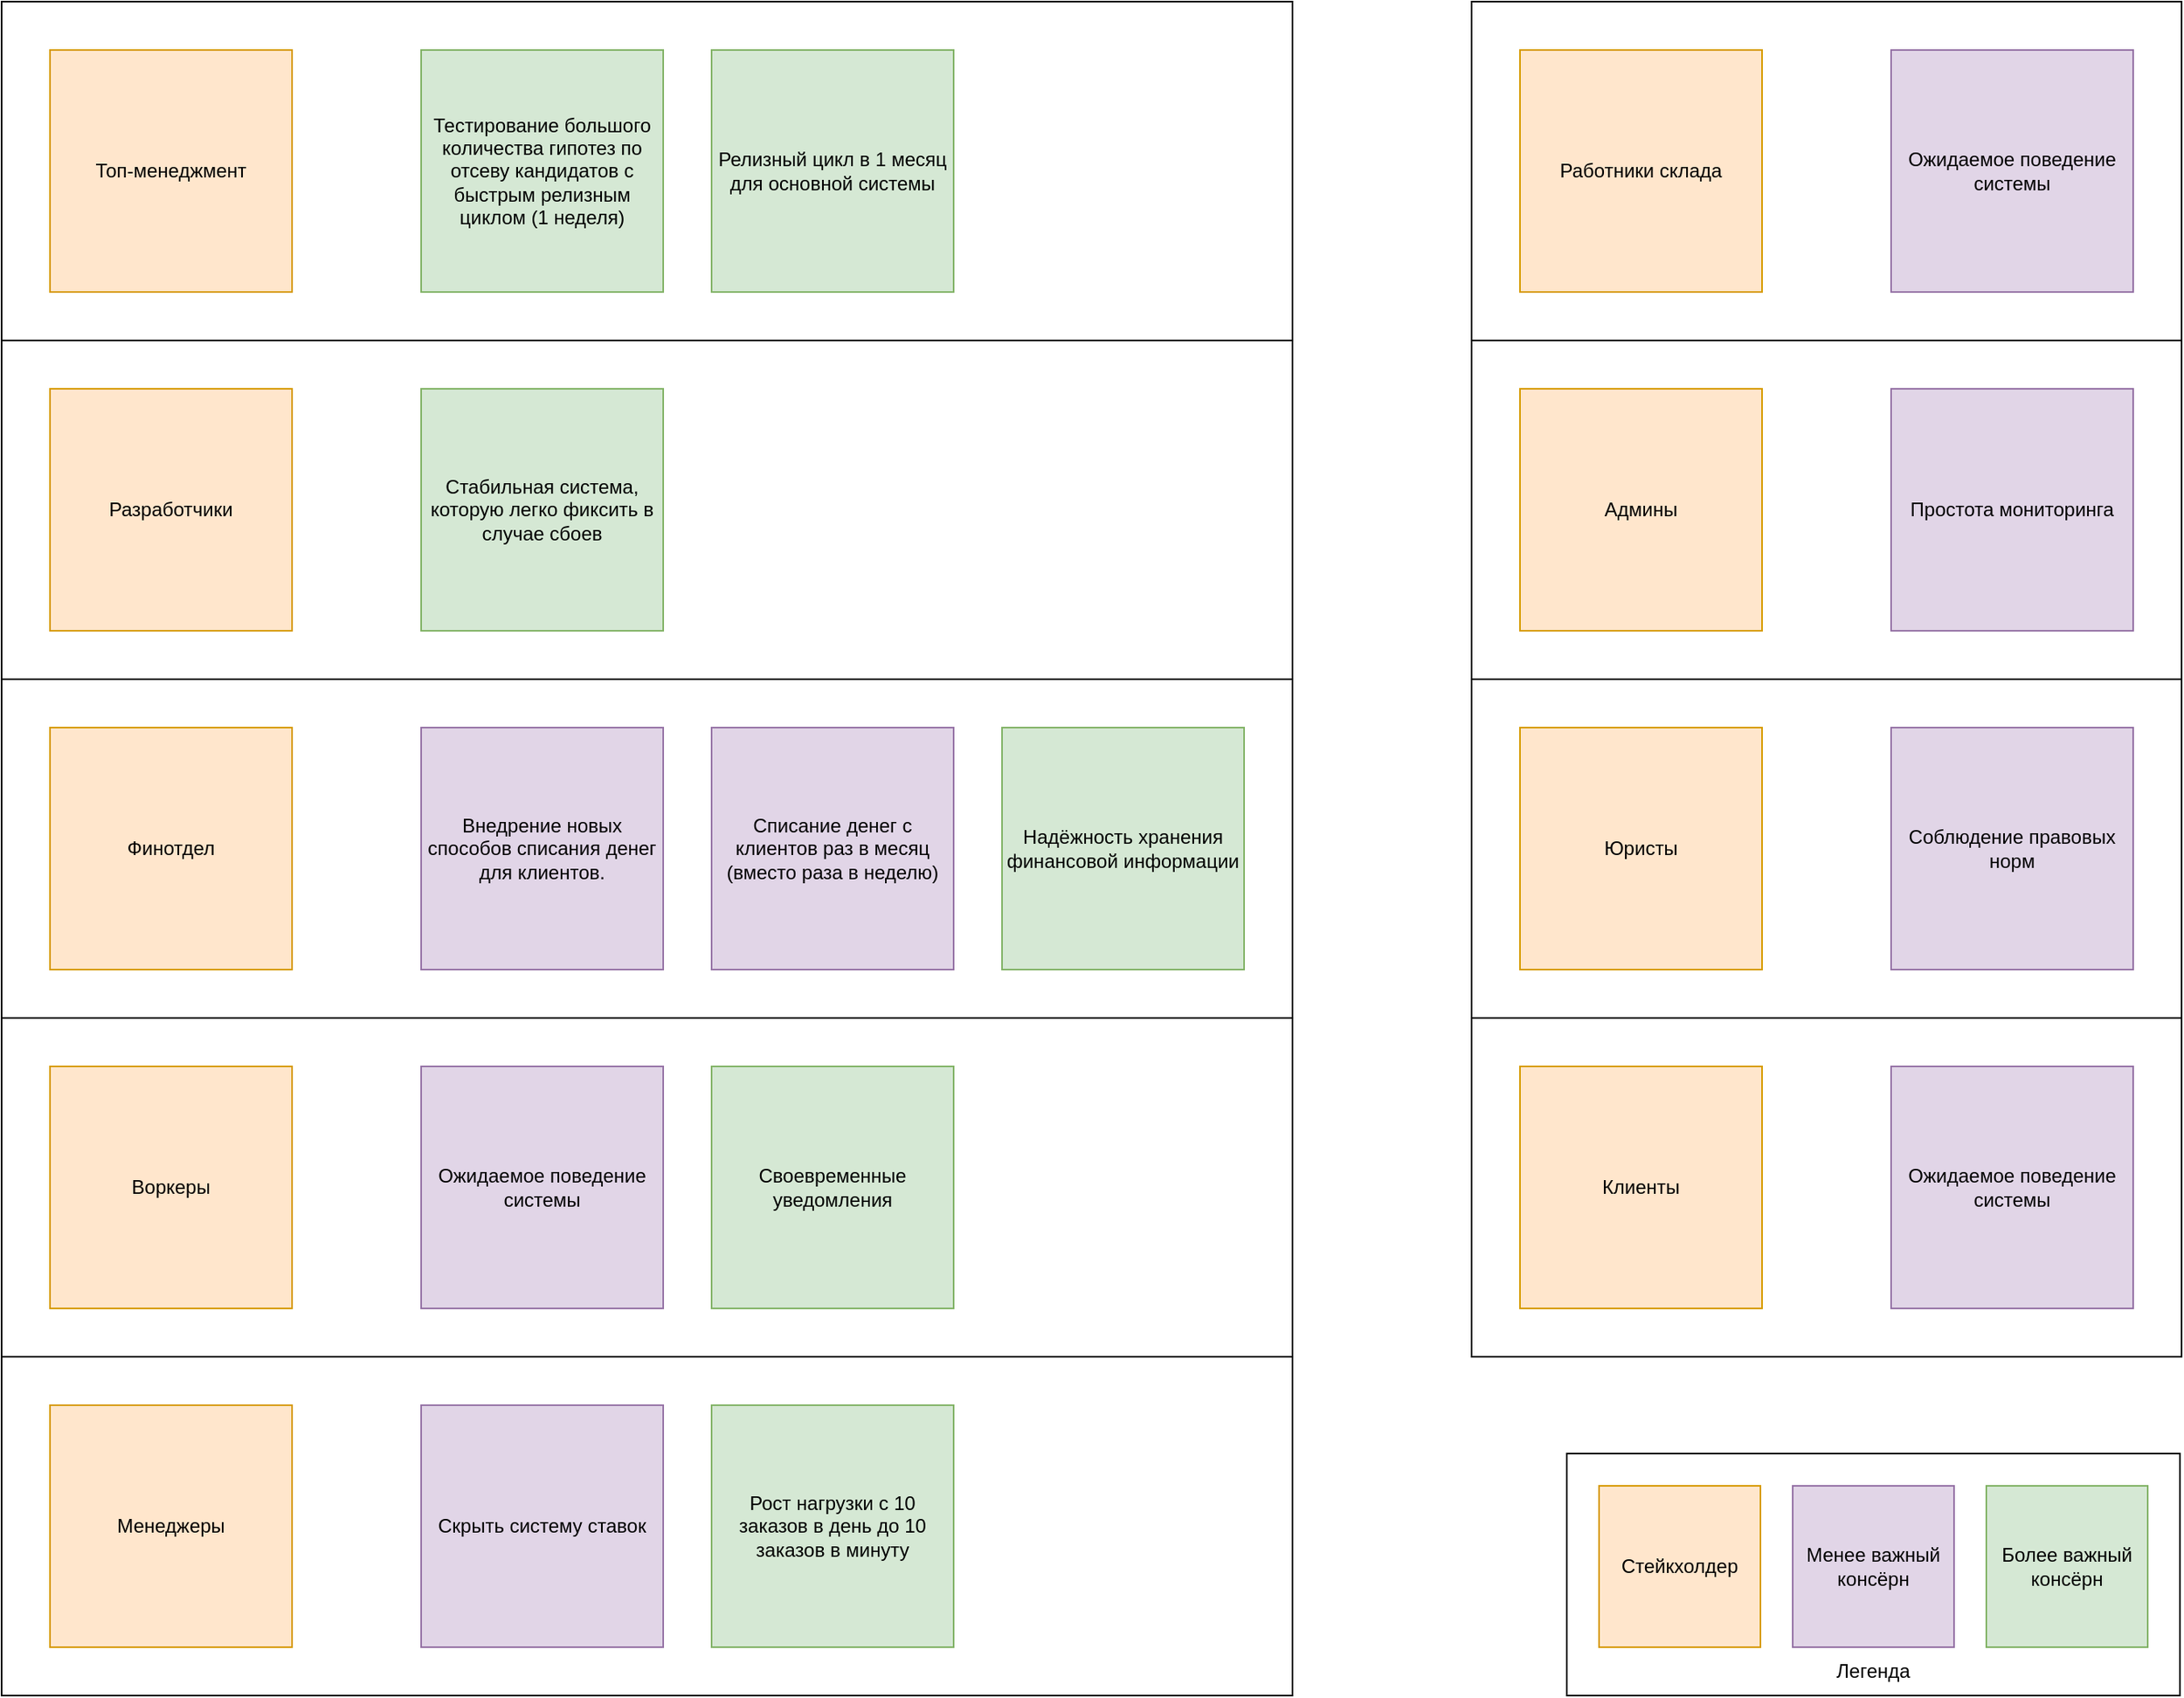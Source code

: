 <mxfile version="22.1.5" type="device">
  <diagram name="Страница — 1" id="RtTuCax2mVFighaAc_5L">
    <mxGraphModel dx="2049" dy="1114" grid="1" gridSize="10" guides="1" tooltips="1" connect="1" arrows="1" fold="1" page="1" pageScale="1" pageWidth="827" pageHeight="1169" math="0" shadow="0">
      <root>
        <mxCell id="0" />
        <mxCell id="1" parent="0" />
        <mxCell id="SJo0h-cumJHZCCUbWyZf-48" value="" style="rounded=0;whiteSpace=wrap;html=1;" vertex="1" parent="1">
          <mxGeometry x="110" y="500" width="800" height="210" as="geometry" />
        </mxCell>
        <mxCell id="SJo0h-cumJHZCCUbWyZf-47" value="" style="rounded=0;whiteSpace=wrap;html=1;" vertex="1" parent="1">
          <mxGeometry x="1021" y="710" width="440" height="210" as="geometry" />
        </mxCell>
        <mxCell id="SJo0h-cumJHZCCUbWyZf-46" value="" style="rounded=0;whiteSpace=wrap;html=1;" vertex="1" parent="1">
          <mxGeometry x="1021" y="500" width="440" height="210" as="geometry" />
        </mxCell>
        <mxCell id="SJo0h-cumJHZCCUbWyZf-45" value="" style="rounded=0;whiteSpace=wrap;html=1;" vertex="1" parent="1">
          <mxGeometry x="1021" y="290" width="440" height="210" as="geometry" />
        </mxCell>
        <mxCell id="SJo0h-cumJHZCCUbWyZf-44" value="" style="rounded=0;whiteSpace=wrap;html=1;" vertex="1" parent="1">
          <mxGeometry x="1021" y="80" width="440" height="210" as="geometry" />
        </mxCell>
        <mxCell id="SJo0h-cumJHZCCUbWyZf-43" value="" style="rounded=0;whiteSpace=wrap;html=1;" vertex="1" parent="1">
          <mxGeometry x="110" y="920" width="800" height="210" as="geometry" />
        </mxCell>
        <mxCell id="SJo0h-cumJHZCCUbWyZf-42" value="" style="rounded=0;whiteSpace=wrap;html=1;" vertex="1" parent="1">
          <mxGeometry x="110" y="710" width="800" height="210" as="geometry" />
        </mxCell>
        <mxCell id="SJo0h-cumJHZCCUbWyZf-41" value="" style="rounded=0;whiteSpace=wrap;html=1;" vertex="1" parent="1">
          <mxGeometry x="110" y="290" width="800" height="210" as="geometry" />
        </mxCell>
        <mxCell id="SJo0h-cumJHZCCUbWyZf-40" value="" style="rounded=0;whiteSpace=wrap;html=1;" vertex="1" parent="1">
          <mxGeometry x="110" y="80" width="800" height="210" as="geometry" />
        </mxCell>
        <mxCell id="SJo0h-cumJHZCCUbWyZf-1" value="Топ-менеджмент" style="rounded=0;whiteSpace=wrap;html=1;fillColor=#ffe6cc;strokeColor=#d79b00;" vertex="1" parent="1">
          <mxGeometry x="140" y="110" width="150" height="150" as="geometry" />
        </mxCell>
        <mxCell id="SJo0h-cumJHZCCUbWyZf-2" value="Релизный цикл в 1 месяц для основной системы" style="rounded=0;whiteSpace=wrap;html=1;fillColor=#d5e8d4;strokeColor=#82b366;" vertex="1" parent="1">
          <mxGeometry x="550" y="110" width="150" height="150" as="geometry" />
        </mxCell>
        <mxCell id="SJo0h-cumJHZCCUbWyZf-6" value="Тестирование большого количества гипотез по отсеву кандидатов с быстрым релизным циклом (1 неделя)" style="rounded=0;whiteSpace=wrap;html=1;fillColor=#d5e8d4;strokeColor=#82b366;" vertex="1" parent="1">
          <mxGeometry x="370" y="110" width="150" height="150" as="geometry" />
        </mxCell>
        <mxCell id="SJo0h-cumJHZCCUbWyZf-9" value="" style="group" vertex="1" connectable="0" parent="1">
          <mxGeometry x="1080" y="980" width="380" height="150" as="geometry" />
        </mxCell>
        <mxCell id="SJo0h-cumJHZCCUbWyZf-7" value="" style="rounded=0;whiteSpace=wrap;html=1;" vertex="1" parent="SJo0h-cumJHZCCUbWyZf-9">
          <mxGeometry width="380" height="150" as="geometry" />
        </mxCell>
        <mxCell id="SJo0h-cumJHZCCUbWyZf-3" value="Стейкхолдер" style="rounded=0;whiteSpace=wrap;html=1;fillColor=#ffe6cc;strokeColor=#d79b00;" vertex="1" parent="SJo0h-cumJHZCCUbWyZf-9">
          <mxGeometry x="20" y="20" width="100" height="100" as="geometry" />
        </mxCell>
        <mxCell id="SJo0h-cumJHZCCUbWyZf-4" value="Менее важный консёрн" style="rounded=0;whiteSpace=wrap;html=1;fillColor=#e1d5e7;strokeColor=#9673a6;" vertex="1" parent="SJo0h-cumJHZCCUbWyZf-9">
          <mxGeometry x="140" y="20" width="100" height="100" as="geometry" />
        </mxCell>
        <mxCell id="SJo0h-cumJHZCCUbWyZf-5" value="Более важный консёрн" style="rounded=0;whiteSpace=wrap;html=1;fillColor=#d5e8d4;strokeColor=#82b366;" vertex="1" parent="SJo0h-cumJHZCCUbWyZf-9">
          <mxGeometry x="260" y="20" width="100" height="100" as="geometry" />
        </mxCell>
        <mxCell id="SJo0h-cumJHZCCUbWyZf-8" value="Легенда" style="text;html=1;strokeColor=none;fillColor=none;align=center;verticalAlign=middle;whiteSpace=wrap;rounded=0;" vertex="1" parent="SJo0h-cumJHZCCUbWyZf-9">
          <mxGeometry y="120" width="380" height="30" as="geometry" />
        </mxCell>
        <mxCell id="SJo0h-cumJHZCCUbWyZf-10" value="Разработчики&lt;br&gt;" style="rounded=0;whiteSpace=wrap;html=1;fillColor=#ffe6cc;strokeColor=#d79b00;" vertex="1" parent="1">
          <mxGeometry x="140" y="320" width="150" height="150" as="geometry" />
        </mxCell>
        <mxCell id="SJo0h-cumJHZCCUbWyZf-11" value="Клиенты" style="rounded=0;whiteSpace=wrap;html=1;fillColor=#ffe6cc;strokeColor=#d79b00;" vertex="1" parent="1">
          <mxGeometry x="1051" y="740" width="150" height="150" as="geometry" />
        </mxCell>
        <mxCell id="SJo0h-cumJHZCCUbWyZf-12" value="Воркеры" style="rounded=0;whiteSpace=wrap;html=1;fillColor=#ffe6cc;strokeColor=#d79b00;" vertex="1" parent="1">
          <mxGeometry x="140" y="740" width="150" height="150" as="geometry" />
        </mxCell>
        <mxCell id="SJo0h-cumJHZCCUbWyZf-13" value="Менеджеры" style="rounded=0;whiteSpace=wrap;html=1;fillColor=#ffe6cc;strokeColor=#d79b00;" vertex="1" parent="1">
          <mxGeometry x="140" y="950" width="150" height="150" as="geometry" />
        </mxCell>
        <mxCell id="SJo0h-cumJHZCCUbWyZf-14" value="Работники склада" style="rounded=0;whiteSpace=wrap;html=1;fillColor=#ffe6cc;strokeColor=#d79b00;" vertex="1" parent="1">
          <mxGeometry x="1051" y="110" width="150" height="150" as="geometry" />
        </mxCell>
        <mxCell id="SJo0h-cumJHZCCUbWyZf-15" value="Админы" style="rounded=0;whiteSpace=wrap;html=1;fillColor=#ffe6cc;strokeColor=#d79b00;" vertex="1" parent="1">
          <mxGeometry x="1051" y="320" width="150" height="150" as="geometry" />
        </mxCell>
        <mxCell id="SJo0h-cumJHZCCUbWyZf-16" value="Юристы" style="rounded=0;whiteSpace=wrap;html=1;fillColor=#ffe6cc;strokeColor=#d79b00;" vertex="1" parent="1">
          <mxGeometry x="1051" y="530" width="150" height="150" as="geometry" />
        </mxCell>
        <mxCell id="SJo0h-cumJHZCCUbWyZf-17" value="Финотдел" style="rounded=0;whiteSpace=wrap;html=1;fillColor=#ffe6cc;strokeColor=#d79b00;" vertex="1" parent="1">
          <mxGeometry x="140" y="530" width="150" height="150" as="geometry" />
        </mxCell>
        <mxCell id="SJo0h-cumJHZCCUbWyZf-20" value="Стабильная система, которую легко фиксить в случае сбоев" style="rounded=0;whiteSpace=wrap;html=1;fillColor=#d5e8d4;strokeColor=#82b366;" vertex="1" parent="1">
          <mxGeometry x="370" y="320" width="150" height="150" as="geometry" />
        </mxCell>
        <mxCell id="SJo0h-cumJHZCCUbWyZf-24" value="Ожидаемое поведение системы" style="rounded=0;whiteSpace=wrap;html=1;fillColor=#e1d5e7;strokeColor=#9673a6;" vertex="1" parent="1">
          <mxGeometry x="1281" y="740" width="150" height="150" as="geometry" />
        </mxCell>
        <mxCell id="SJo0h-cumJHZCCUbWyZf-26" value="Скрыть систему ставок" style="rounded=0;whiteSpace=wrap;html=1;fillColor=#e1d5e7;strokeColor=#9673a6;" vertex="1" parent="1">
          <mxGeometry x="370" y="950" width="150" height="150" as="geometry" />
        </mxCell>
        <mxCell id="SJo0h-cumJHZCCUbWyZf-27" value="Ожидаемое поведение системы" style="rounded=0;whiteSpace=wrap;html=1;fillColor=#e1d5e7;strokeColor=#9673a6;" vertex="1" parent="1">
          <mxGeometry x="1281" y="110" width="150" height="150" as="geometry" />
        </mxCell>
        <mxCell id="SJo0h-cumJHZCCUbWyZf-28" value="Простота мониторинга" style="rounded=0;whiteSpace=wrap;html=1;fillColor=#e1d5e7;strokeColor=#9673a6;" vertex="1" parent="1">
          <mxGeometry x="1281" y="320" width="150" height="150" as="geometry" />
        </mxCell>
        <mxCell id="SJo0h-cumJHZCCUbWyZf-29" value="Соблюдение правовых норм" style="rounded=0;whiteSpace=wrap;html=1;fillColor=#e1d5e7;strokeColor=#9673a6;" vertex="1" parent="1">
          <mxGeometry x="1281" y="530" width="150" height="150" as="geometry" />
        </mxCell>
        <mxCell id="SJo0h-cumJHZCCUbWyZf-30" value="Внедрение новых способов списания денег для клиентов." style="rounded=0;whiteSpace=wrap;html=1;fillColor=#e1d5e7;strokeColor=#9673a6;" vertex="1" parent="1">
          <mxGeometry x="370" y="530" width="150" height="150" as="geometry" />
        </mxCell>
        <mxCell id="SJo0h-cumJHZCCUbWyZf-33" value="Ожидаемое поведение системы" style="rounded=0;whiteSpace=wrap;html=1;fillColor=#e1d5e7;strokeColor=#9673a6;" vertex="1" parent="1">
          <mxGeometry x="370" y="740" width="150" height="150" as="geometry" />
        </mxCell>
        <mxCell id="SJo0h-cumJHZCCUbWyZf-34" value="Своевременные уведомления" style="rounded=0;whiteSpace=wrap;html=1;fillColor=#d5e8d4;strokeColor=#82b366;" vertex="1" parent="1">
          <mxGeometry x="550" y="740" width="150" height="150" as="geometry" />
        </mxCell>
        <mxCell id="SJo0h-cumJHZCCUbWyZf-35" value="Рост нагрузки с 10 заказов в день до 10 заказов в минуту" style="rounded=0;whiteSpace=wrap;html=1;fillColor=#d5e8d4;strokeColor=#82b366;" vertex="1" parent="1">
          <mxGeometry x="550" y="950" width="150" height="150" as="geometry" />
        </mxCell>
        <mxCell id="SJo0h-cumJHZCCUbWyZf-37" value="Списание денег с клиентов раз в месяц (вместо раза в неделю)" style="rounded=0;whiteSpace=wrap;html=1;fillColor=#e1d5e7;strokeColor=#9673a6;" vertex="1" parent="1">
          <mxGeometry x="550" y="530" width="150" height="150" as="geometry" />
        </mxCell>
        <mxCell id="SJo0h-cumJHZCCUbWyZf-39" value="Надёжность хранения финансовой информации" style="rounded=0;whiteSpace=wrap;html=1;fillColor=#d5e8d4;strokeColor=#82b366;" vertex="1" parent="1">
          <mxGeometry x="730" y="530" width="150" height="150" as="geometry" />
        </mxCell>
      </root>
    </mxGraphModel>
  </diagram>
</mxfile>
